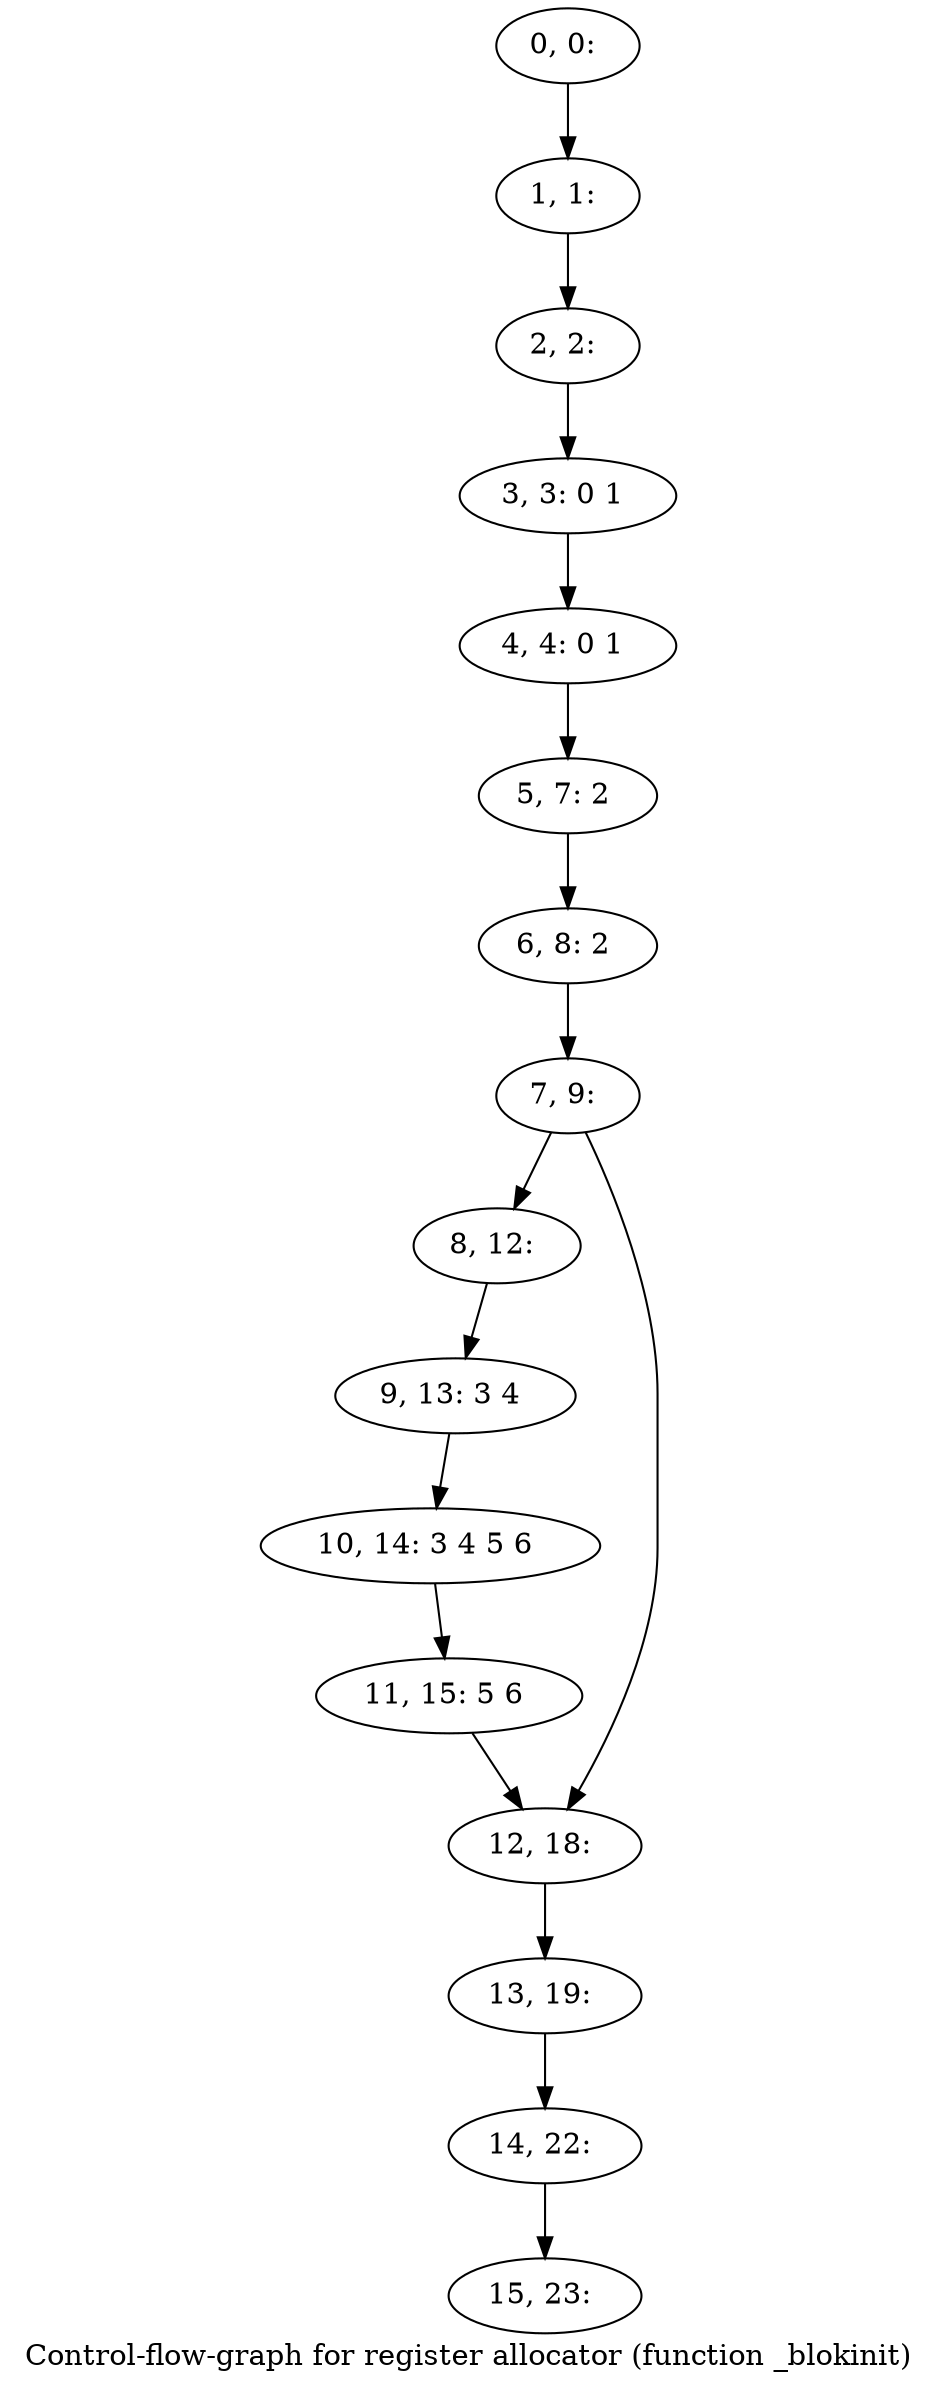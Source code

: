 digraph G {
graph [label="Control-flow-graph for register allocator (function _blokinit)"]
0[label="0, 0: "];
1[label="1, 1: "];
2[label="2, 2: "];
3[label="3, 3: 0 1 "];
4[label="4, 4: 0 1 "];
5[label="5, 7: 2 "];
6[label="6, 8: 2 "];
7[label="7, 9: "];
8[label="8, 12: "];
9[label="9, 13: 3 4 "];
10[label="10, 14: 3 4 5 6 "];
11[label="11, 15: 5 6 "];
12[label="12, 18: "];
13[label="13, 19: "];
14[label="14, 22: "];
15[label="15, 23: "];
0->1 ;
1->2 ;
2->3 ;
3->4 ;
4->5 ;
5->6 ;
6->7 ;
7->8 ;
7->12 ;
8->9 ;
9->10 ;
10->11 ;
11->12 ;
12->13 ;
13->14 ;
14->15 ;
}
